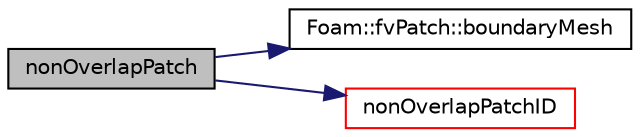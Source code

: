 digraph "nonOverlapPatch"
{
  bgcolor="transparent";
  edge [fontname="Helvetica",fontsize="10",labelfontname="Helvetica",labelfontsize="10"];
  node [fontname="Helvetica",fontsize="10",shape=record];
  rankdir="LR";
  Node1 [label="nonOverlapPatch",height=0.2,width=0.4,color="black", fillcolor="grey75", style="filled", fontcolor="black"];
  Node1 -> Node2 [color="midnightblue",fontsize="10",style="solid",fontname="Helvetica"];
  Node2 [label="Foam::fvPatch::boundaryMesh",height=0.2,width=0.4,color="black",URL="$a00898.html#a16ee47bbdf0f80623b5ae25d5451deb5",tooltip="Return boundaryMesh reference. "];
  Node1 -> Node3 [color="midnightblue",fontsize="10",style="solid",fontname="Helvetica"];
  Node3 [label="nonOverlapPatchID",height=0.2,width=0.4,color="red",URL="$a00462.html#ac43094a44895f041e4f961f850f5c79f",tooltip="Return neighbour. "];
}
